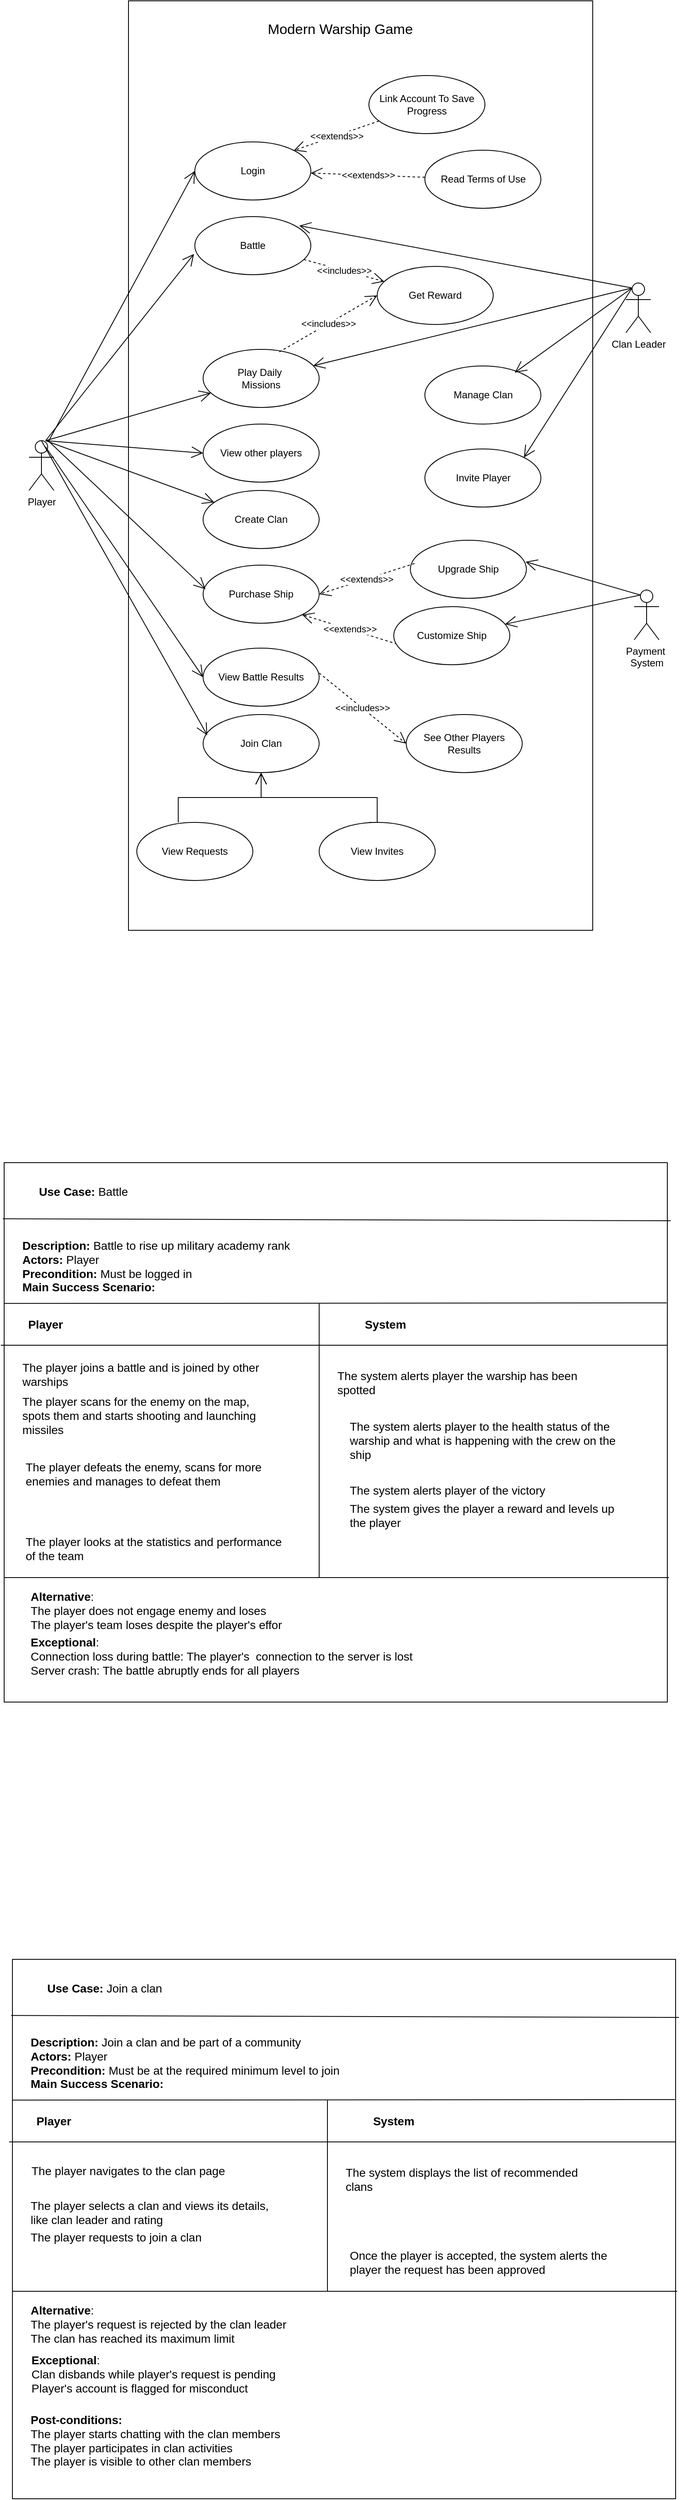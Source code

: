 <mxfile version="24.7.17">
  <diagram name="Page-1" id="KtvJx_yldb70QBuvJoq5">
    <mxGraphModel dx="1434" dy="688" grid="1" gridSize="10" guides="1" tooltips="1" connect="1" arrows="1" fold="1" page="1" pageScale="1" pageWidth="850" pageHeight="1100" math="0" shadow="0">
      <root>
        <mxCell id="0" />
        <mxCell id="1" parent="0" />
        <mxCell id="HAUtBb3B69CxN1LD46Y--90" value="" style="rounded=0;whiteSpace=wrap;html=1;" vertex="1" parent="1">
          <mxGeometry x="30" y="2480" width="800" height="650" as="geometry" />
        </mxCell>
        <mxCell id="HAUtBb3B69CxN1LD46Y--10" value="" style="rounded=0;whiteSpace=wrap;html=1;" vertex="1" parent="1">
          <mxGeometry x="170" y="120" width="560" height="1120" as="geometry" />
        </mxCell>
        <object label="Player" Player="" placeholders="1" id="HAUtBb3B69CxN1LD46Y--2">
          <mxCell style="shape=umlActor;verticalLabelPosition=bottom;verticalAlign=top;html=1;" vertex="1" parent="1">
            <mxGeometry x="50" y="650" width="30" height="60" as="geometry" />
          </mxCell>
        </object>
        <mxCell id="HAUtBb3B69CxN1LD46Y--3" value="Login" style="ellipse;whiteSpace=wrap;html=1;" vertex="1" parent="1">
          <mxGeometry x="250" y="290" width="140" height="70" as="geometry" />
        </mxCell>
        <mxCell id="HAUtBb3B69CxN1LD46Y--4" value="Get Reward" style="ellipse;whiteSpace=wrap;html=1;" vertex="1" parent="1">
          <mxGeometry x="470" y="440" width="140" height="70" as="geometry" />
        </mxCell>
        <mxCell id="HAUtBb3B69CxN1LD46Y--5" value="Battle" style="ellipse;whiteSpace=wrap;html=1;" vertex="1" parent="1">
          <mxGeometry x="250" y="380" width="140" height="70" as="geometry" />
        </mxCell>
        <mxCell id="HAUtBb3B69CxN1LD46Y--6" value="Upgrade Ship" style="ellipse;whiteSpace=wrap;html=1;" vertex="1" parent="1">
          <mxGeometry x="510" y="770" width="140" height="70" as="geometry" />
        </mxCell>
        <mxCell id="HAUtBb3B69CxN1LD46Y--7" value="Play Daily&amp;nbsp;&lt;div&gt;Missions&lt;/div&gt;" style="ellipse;whiteSpace=wrap;html=1;" vertex="1" parent="1">
          <mxGeometry x="260" y="540" width="140" height="70" as="geometry" />
        </mxCell>
        <mxCell id="HAUtBb3B69CxN1LD46Y--8" value="View other players" style="ellipse;whiteSpace=wrap;html=1;" vertex="1" parent="1">
          <mxGeometry x="260" y="630" width="140" height="70" as="geometry" />
        </mxCell>
        <mxCell id="HAUtBb3B69CxN1LD46Y--9" value="Purchase Ship" style="ellipse;whiteSpace=wrap;html=1;" vertex="1" parent="1">
          <mxGeometry x="260" y="800" width="140" height="70" as="geometry" />
        </mxCell>
        <mxCell id="HAUtBb3B69CxN1LD46Y--11" value="Join Clan" style="ellipse;whiteSpace=wrap;html=1;" vertex="1" parent="1">
          <mxGeometry x="260" y="980" width="140" height="70" as="geometry" />
        </mxCell>
        <mxCell id="HAUtBb3B69CxN1LD46Y--12" value="View Requests" style="ellipse;whiteSpace=wrap;html=1;" vertex="1" parent="1">
          <mxGeometry x="180" y="1110" width="140" height="70" as="geometry" />
        </mxCell>
        <mxCell id="HAUtBb3B69CxN1LD46Y--13" value="View Invites" style="ellipse;whiteSpace=wrap;html=1;" vertex="1" parent="1">
          <mxGeometry x="400" y="1110" width="140" height="70" as="geometry" />
        </mxCell>
        <mxCell id="HAUtBb3B69CxN1LD46Y--14" value="Create Clan" style="ellipse;whiteSpace=wrap;html=1;" vertex="1" parent="1">
          <mxGeometry x="260" y="710" width="140" height="70" as="geometry" />
        </mxCell>
        <mxCell id="HAUtBb3B69CxN1LD46Y--18" value="Modern Warship Game" style="text;html=1;align=center;verticalAlign=middle;whiteSpace=wrap;rounded=0;fontSize=17;" vertex="1" parent="1">
          <mxGeometry x="335" y="140" width="181" height="30" as="geometry" />
        </mxCell>
        <mxCell id="HAUtBb3B69CxN1LD46Y--19" value="View Battle Results" style="ellipse;whiteSpace=wrap;html=1;" vertex="1" parent="1">
          <mxGeometry x="260" y="900" width="140" height="70" as="geometry" />
        </mxCell>
        <mxCell id="HAUtBb3B69CxN1LD46Y--20" value="&lt;div&gt;&lt;br&gt;&lt;/div&gt;Link Account To&amp;nbsp;&lt;span style=&quot;background-color: initial;&quot;&gt;Save Progress&lt;/span&gt;&lt;div&gt;&lt;div&gt;&lt;br&gt;&lt;/div&gt;&lt;/div&gt;" style="ellipse;whiteSpace=wrap;html=1;" vertex="1" parent="1">
          <mxGeometry x="460" y="210" width="140" height="70" as="geometry" />
        </mxCell>
        <mxCell id="HAUtBb3B69CxN1LD46Y--21" value="Read Terms of Use" style="ellipse;whiteSpace=wrap;html=1;" vertex="1" parent="1">
          <mxGeometry x="527.5" y="300" width="140" height="70" as="geometry" />
        </mxCell>
        <mxCell id="HAUtBb3B69CxN1LD46Y--22" value="&amp;lt;&amp;lt;includes&amp;gt;&amp;gt;" style="endArrow=open;endSize=12;dashed=1;html=1;rounded=0;" edge="1" parent="1" source="HAUtBb3B69CxN1LD46Y--5" target="HAUtBb3B69CxN1LD46Y--4">
          <mxGeometry width="160" relative="1" as="geometry">
            <mxPoint x="400" y="490" as="sourcePoint" />
            <mxPoint x="560" y="490" as="targetPoint" />
          </mxGeometry>
        </mxCell>
        <mxCell id="HAUtBb3B69CxN1LD46Y--24" value="&amp;lt;&amp;lt;includes&amp;gt;&amp;gt;" style="endArrow=open;endSize=12;dashed=1;html=1;rounded=0;exitX=0.657;exitY=0.043;exitDx=0;exitDy=0;entryX=0;entryY=0.5;entryDx=0;entryDy=0;exitPerimeter=0;" edge="1" parent="1" source="HAUtBb3B69CxN1LD46Y--7" target="HAUtBb3B69CxN1LD46Y--4">
          <mxGeometry width="160" relative="1" as="geometry">
            <mxPoint x="383" y="618" as="sourcePoint" />
            <mxPoint x="470" y="550" as="targetPoint" />
            <Array as="points" />
          </mxGeometry>
        </mxCell>
        <mxCell id="HAUtBb3B69CxN1LD46Y--25" value="&amp;lt;&amp;lt;extends&amp;gt;&amp;gt;" style="endArrow=open;endSize=12;dashed=1;html=1;rounded=0;" edge="1" parent="1" source="HAUtBb3B69CxN1LD46Y--21" target="HAUtBb3B69CxN1LD46Y--3">
          <mxGeometry width="160" relative="1" as="geometry">
            <mxPoint x="470" y="370" as="sourcePoint" />
            <mxPoint x="630" y="370" as="targetPoint" />
            <Array as="points" />
          </mxGeometry>
        </mxCell>
        <mxCell id="HAUtBb3B69CxN1LD46Y--27" value="&amp;lt;&amp;lt;extends&amp;gt;&amp;gt;" style="endArrow=open;endSize=12;dashed=1;html=1;rounded=0;entryX=1;entryY=0;entryDx=0;entryDy=0;" edge="1" parent="1" source="HAUtBb3B69CxN1LD46Y--20" target="HAUtBb3B69CxN1LD46Y--3">
          <mxGeometry width="160" relative="1" as="geometry">
            <mxPoint x="480" y="380" as="sourcePoint" />
            <mxPoint x="403" y="399" as="targetPoint" />
            <Array as="points" />
          </mxGeometry>
        </mxCell>
        <mxCell id="HAUtBb3B69CxN1LD46Y--28" value="&amp;lt;&amp;lt;extends&amp;gt;&amp;gt;" style="endArrow=open;endSize=12;dashed=1;html=1;rounded=0;exitX=0.029;exitY=0.643;exitDx=0;exitDy=0;entryX=1;entryY=1;entryDx=0;entryDy=0;exitPerimeter=0;" edge="1" parent="1" source="HAUtBb3B69CxN1LD46Y--41" target="HAUtBb3B69CxN1LD46Y--9">
          <mxGeometry width="160" relative="1" as="geometry">
            <mxPoint x="501.06" y="775.01" as="sourcePoint" />
            <mxPoint x="399.02" y="754.99" as="targetPoint" />
            <Array as="points" />
          </mxGeometry>
        </mxCell>
        <mxCell id="HAUtBb3B69CxN1LD46Y--29" value="" style="endArrow=open;endFill=1;endSize=12;html=1;rounded=0;entryX=0.5;entryY=1;entryDx=0;entryDy=0;" edge="1" parent="1" target="HAUtBb3B69CxN1LD46Y--11">
          <mxGeometry width="160" relative="1" as="geometry">
            <mxPoint x="460" y="1110" as="sourcePoint" />
            <mxPoint x="540" y="890" as="targetPoint" />
            <Array as="points">
              <mxPoint x="470" y="1110" />
              <mxPoint x="470" y="1080" />
              <mxPoint x="350" y="1080" />
              <mxPoint x="330" y="1080" />
            </Array>
          </mxGeometry>
        </mxCell>
        <mxCell id="HAUtBb3B69CxN1LD46Y--31" value="" style="endArrow=open;endFill=1;endSize=12;html=1;rounded=0;entryX=0.5;entryY=1;entryDx=0;entryDy=0;" edge="1" parent="1" target="HAUtBb3B69CxN1LD46Y--11">
          <mxGeometry width="160" relative="1" as="geometry">
            <mxPoint x="230" y="1110" as="sourcePoint" />
            <mxPoint x="306" y="1050" as="targetPoint" />
            <Array as="points">
              <mxPoint x="230" y="1080" />
              <mxPoint x="330" y="1080" />
            </Array>
          </mxGeometry>
        </mxCell>
        <mxCell id="HAUtBb3B69CxN1LD46Y--32" value="" style="endArrow=open;endFill=1;endSize=12;html=1;rounded=0;entryX=0;entryY=0.5;entryDx=0;entryDy=0;exitX=0.8;exitY=0;exitDx=0;exitDy=0;exitPerimeter=0;" edge="1" parent="1" source="HAUtBb3B69CxN1LD46Y--2" target="HAUtBb3B69CxN1LD46Y--3">
          <mxGeometry width="160" relative="1" as="geometry">
            <mxPoint x="80" y="600" as="sourcePoint" />
            <mxPoint x="240" y="600" as="targetPoint" />
          </mxGeometry>
        </mxCell>
        <mxCell id="HAUtBb3B69CxN1LD46Y--33" value="" style="endArrow=open;endFill=1;endSize=12;html=1;rounded=0;entryX=-0.007;entryY=0.643;entryDx=0;entryDy=0;entryPerimeter=0;" edge="1" parent="1" target="HAUtBb3B69CxN1LD46Y--5">
          <mxGeometry width="160" relative="1" as="geometry">
            <mxPoint x="70" y="650" as="sourcePoint" />
            <mxPoint x="270" y="415" as="targetPoint" />
          </mxGeometry>
        </mxCell>
        <mxCell id="HAUtBb3B69CxN1LD46Y--34" value="" style="endArrow=open;endFill=1;endSize=12;html=1;rounded=0;" edge="1" parent="1" target="HAUtBb3B69CxN1LD46Y--7">
          <mxGeometry width="160" relative="1" as="geometry">
            <mxPoint x="70" y="650" as="sourcePoint" />
            <mxPoint x="269" y="515" as="targetPoint" />
          </mxGeometry>
        </mxCell>
        <mxCell id="HAUtBb3B69CxN1LD46Y--35" value="" style="endArrow=open;endFill=1;endSize=12;html=1;rounded=0;entryX=0.021;entryY=0.414;entryDx=0;entryDy=0;entryPerimeter=0;" edge="1" parent="1" target="HAUtBb3B69CxN1LD46Y--9">
          <mxGeometry width="160" relative="1" as="geometry">
            <mxPoint x="73" y="650" as="sourcePoint" />
            <mxPoint x="272" y="612" as="targetPoint" />
          </mxGeometry>
        </mxCell>
        <mxCell id="HAUtBb3B69CxN1LD46Y--36" value="" style="endArrow=open;endFill=1;endSize=12;html=1;rounded=0;entryX=0;entryY=0.5;entryDx=0;entryDy=0;" edge="1" parent="1" target="HAUtBb3B69CxN1LD46Y--8">
          <mxGeometry width="160" relative="1" as="geometry">
            <mxPoint x="70" y="650" as="sourcePoint" />
            <mxPoint x="273" y="679" as="targetPoint" />
          </mxGeometry>
        </mxCell>
        <mxCell id="HAUtBb3B69CxN1LD46Y--37" value="" style="endArrow=open;endFill=1;endSize=12;html=1;rounded=0;" edge="1" parent="1" target="HAUtBb3B69CxN1LD46Y--14">
          <mxGeometry width="160" relative="1" as="geometry">
            <mxPoint x="70" y="650" as="sourcePoint" />
            <mxPoint x="260" y="845" as="targetPoint" />
          </mxGeometry>
        </mxCell>
        <mxCell id="HAUtBb3B69CxN1LD46Y--39" value="" style="endArrow=open;endFill=1;endSize=12;html=1;rounded=0;entryX=0;entryY=0.5;entryDx=0;entryDy=0;" edge="1" parent="1" target="HAUtBb3B69CxN1LD46Y--19">
          <mxGeometry width="160" relative="1" as="geometry">
            <mxPoint x="70" y="657.5" as="sourcePoint" />
            <mxPoint x="260" y="852.5" as="targetPoint" />
          </mxGeometry>
        </mxCell>
        <mxCell id="HAUtBb3B69CxN1LD46Y--40" value="" style="endArrow=open;endFill=1;endSize=12;html=1;rounded=0;entryX=0.036;entryY=0.357;entryDx=0;entryDy=0;entryPerimeter=0;exitX=0.5;exitY=0;exitDx=0;exitDy=0;exitPerimeter=0;" edge="1" parent="1" source="HAUtBb3B69CxN1LD46Y--2" target="HAUtBb3B69CxN1LD46Y--11">
          <mxGeometry width="160" relative="1" as="geometry">
            <mxPoint x="80" y="667.5" as="sourcePoint" />
            <mxPoint x="270" y="945" as="targetPoint" />
          </mxGeometry>
        </mxCell>
        <mxCell id="HAUtBb3B69CxN1LD46Y--41" value="Customize Ship" style="ellipse;whiteSpace=wrap;html=1;" vertex="1" parent="1">
          <mxGeometry x="490" y="850" width="140" height="70" as="geometry" />
        </mxCell>
        <mxCell id="HAUtBb3B69CxN1LD46Y--42" value="&amp;lt;&amp;lt;extends&amp;gt;&amp;gt;" style="endArrow=open;endSize=12;dashed=1;html=1;rounded=0;exitX=0.036;exitY=0.4;exitDx=0;exitDy=0;exitPerimeter=0;entryX=1;entryY=0.5;entryDx=0;entryDy=0;" edge="1" parent="1" source="HAUtBb3B69CxN1LD46Y--6" target="HAUtBb3B69CxN1LD46Y--9">
          <mxGeometry width="160" relative="1" as="geometry">
            <mxPoint x="511" y="699" as="sourcePoint" />
            <mxPoint x="409" y="679" as="targetPoint" />
            <Array as="points" />
          </mxGeometry>
        </mxCell>
        <mxCell id="HAUtBb3B69CxN1LD46Y--43" value="Clan Leader" style="shape=umlActor;verticalLabelPosition=bottom;verticalAlign=top;html=1;" vertex="1" parent="1">
          <mxGeometry x="770" y="460" width="30" height="60" as="geometry" />
        </mxCell>
        <mxCell id="HAUtBb3B69CxN1LD46Y--44" value="" style="endArrow=open;endFill=1;endSize=12;html=1;rounded=0;exitX=0.25;exitY=0.1;exitDx=0;exitDy=0;exitPerimeter=0;entryX=0.9;entryY=0.157;entryDx=0;entryDy=0;entryPerimeter=0;" edge="1" parent="1" source="HAUtBb3B69CxN1LD46Y--43" target="HAUtBb3B69CxN1LD46Y--5">
          <mxGeometry width="160" relative="1" as="geometry">
            <mxPoint x="775.98" y="399.18" as="sourcePoint" />
            <mxPoint x="390" y="480" as="targetPoint" />
            <Array as="points" />
          </mxGeometry>
        </mxCell>
        <mxCell id="HAUtBb3B69CxN1LD46Y--45" value="" style="endArrow=open;endFill=1;endSize=12;html=1;rounded=0;exitX=0.25;exitY=0.1;exitDx=0;exitDy=0;exitPerimeter=0;" edge="1" parent="1" source="HAUtBb3B69CxN1LD46Y--43" target="HAUtBb3B69CxN1LD46Y--7">
          <mxGeometry width="160" relative="1" as="geometry">
            <mxPoint x="758.98" y="406" as="sourcePoint" />
            <mxPoint x="390" y="606.97" as="targetPoint" />
            <Array as="points" />
          </mxGeometry>
        </mxCell>
        <mxCell id="HAUtBb3B69CxN1LD46Y--46" value="Payment&amp;nbsp;&lt;div&gt;System&lt;/div&gt;" style="shape=umlActor;verticalLabelPosition=bottom;verticalAlign=top;html=1;" vertex="1" parent="1">
          <mxGeometry x="780" y="830" width="30" height="60" as="geometry" />
        </mxCell>
        <mxCell id="HAUtBb3B69CxN1LD46Y--47" value="" style="endArrow=open;endFill=1;endSize=12;html=1;rounded=0;exitX=0.25;exitY=0.1;exitDx=0;exitDy=0;exitPerimeter=0;entryX=0.993;entryY=0.371;entryDx=0;entryDy=0;entryPerimeter=0;" edge="1" parent="1" source="HAUtBb3B69CxN1LD46Y--46" target="HAUtBb3B69CxN1LD46Y--6">
          <mxGeometry width="160" relative="1" as="geometry">
            <mxPoint x="540" y="640" as="sourcePoint" />
            <mxPoint x="700" y="640" as="targetPoint" />
          </mxGeometry>
        </mxCell>
        <mxCell id="HAUtBb3B69CxN1LD46Y--48" value="" style="endArrow=open;endFill=1;endSize=12;html=1;rounded=0;exitX=0.25;exitY=0.1;exitDx=0;exitDy=0;exitPerimeter=0;" edge="1" parent="1" source="HAUtBb3B69CxN1LD46Y--46" target="HAUtBb3B69CxN1LD46Y--41">
          <mxGeometry width="160" relative="1" as="geometry">
            <mxPoint x="800" y="670" as="sourcePoint" />
            <mxPoint x="639" y="676" as="targetPoint" />
          </mxGeometry>
        </mxCell>
        <mxCell id="HAUtBb3B69CxN1LD46Y--49" value="&amp;lt;&amp;lt;includes&amp;gt;&amp;gt;" style="endArrow=open;endSize=12;dashed=1;html=1;rounded=0;exitX=1;exitY=0.5;exitDx=0;exitDy=0;entryX=0;entryY=0.5;entryDx=0;entryDy=0;" edge="1" parent="1" target="HAUtBb3B69CxN1LD46Y--50">
          <mxGeometry width="160" relative="1" as="geometry">
            <mxPoint x="400" y="930" as="sourcePoint" />
            <mxPoint x="550" y="870" as="targetPoint" />
            <Array as="points" />
          </mxGeometry>
        </mxCell>
        <mxCell id="HAUtBb3B69CxN1LD46Y--50" value="See Other Players Results" style="ellipse;whiteSpace=wrap;html=1;" vertex="1" parent="1">
          <mxGeometry x="505" y="980" width="140" height="70" as="geometry" />
        </mxCell>
        <mxCell id="HAUtBb3B69CxN1LD46Y--51" value="" style="rounded=0;whiteSpace=wrap;html=1;" vertex="1" parent="1">
          <mxGeometry x="20" y="1520" width="800" height="650" as="geometry" />
        </mxCell>
        <mxCell id="HAUtBb3B69CxN1LD46Y--52" value="" style="endArrow=none;html=1;rounded=0;exitX=-0.002;exitY=0.104;exitDx=0;exitDy=0;exitPerimeter=0;" edge="1" parent="1" source="HAUtBb3B69CxN1LD46Y--51">
          <mxGeometry width="50" height="50" relative="1" as="geometry">
            <mxPoint x="50" y="1596" as="sourcePoint" />
            <mxPoint x="824" y="1590" as="targetPoint" />
          </mxGeometry>
        </mxCell>
        <mxCell id="HAUtBb3B69CxN1LD46Y--53" value="&lt;font style=&quot;font-size: 14px;&quot;&gt;&lt;b&gt;Use Case: &lt;/b&gt;Battle&lt;/font&gt;" style="text;html=1;align=left;verticalAlign=middle;whiteSpace=wrap;rounded=0;" vertex="1" parent="1">
          <mxGeometry x="60" y="1540" width="580" height="30" as="geometry" />
        </mxCell>
        <mxCell id="HAUtBb3B69CxN1LD46Y--54" value="&lt;span style=&quot;font-size: 14px;&quot;&gt;&lt;font style=&quot;font-size: 14px;&quot;&gt;&lt;b&gt;Description: &lt;/b&gt;Battle to rise up military academy rank&lt;/font&gt;&lt;/span&gt;&lt;div style=&quot;font-size: 14px;&quot;&gt;&lt;font style=&quot;font-size: 14px;&quot;&gt;&lt;b&gt;Actors: &lt;/b&gt;Player&lt;/font&gt;&lt;/div&gt;&lt;div style=&quot;font-size: 14px;&quot;&gt;&lt;font style=&quot;font-size: 14px;&quot;&gt;&lt;b&gt;Precondition: &lt;/b&gt;Must be logged in&lt;/font&gt;&lt;/div&gt;&lt;div style=&quot;font-size: 14px;&quot;&gt;&lt;b style=&quot;&quot;&gt;&lt;font style=&quot;font-size: 14px;&quot;&gt;Main Success Scenario:&lt;/font&gt;&lt;/b&gt;&lt;/div&gt;" style="text;html=1;align=left;verticalAlign=middle;whiteSpace=wrap;rounded=0;" vertex="1" parent="1">
          <mxGeometry x="40" y="1600" width="710" height="90" as="geometry" />
        </mxCell>
        <mxCell id="HAUtBb3B69CxN1LD46Y--55" value="" style="endArrow=none;html=1;rounded=0;entryX=0.999;entryY=0.23;entryDx=0;entryDy=0;entryPerimeter=0;exitX=0;exitY=0.231;exitDx=0;exitDy=0;exitPerimeter=0;" edge="1" parent="1">
          <mxGeometry width="50" height="50" relative="1" as="geometry">
            <mxPoint x="20" y="1689.65" as="sourcePoint" />
            <mxPoint x="819.2" y="1689" as="targetPoint" />
          </mxGeometry>
        </mxCell>
        <mxCell id="HAUtBb3B69CxN1LD46Y--56" value="" style="endArrow=none;html=1;rounded=0;" edge="1" parent="1">
          <mxGeometry width="50" height="50" relative="1" as="geometry">
            <mxPoint x="16" y="1740" as="sourcePoint" />
            <mxPoint x="820" y="1740" as="targetPoint" />
          </mxGeometry>
        </mxCell>
        <mxCell id="HAUtBb3B69CxN1LD46Y--57" value="" style="endArrow=none;html=1;rounded=0;" edge="1" parent="1">
          <mxGeometry width="50" height="50" relative="1" as="geometry">
            <mxPoint x="400" y="1690" as="sourcePoint" />
            <mxPoint x="400" y="2020" as="targetPoint" />
          </mxGeometry>
        </mxCell>
        <mxCell id="HAUtBb3B69CxN1LD46Y--58" value="&lt;font style=&quot;font-size: 14px;&quot;&gt;&lt;b&gt;Player&lt;/b&gt;&lt;/font&gt;" style="text;html=1;align=center;verticalAlign=middle;whiteSpace=wrap;rounded=0;" vertex="1" parent="1">
          <mxGeometry x="40" y="1700" width="60" height="30" as="geometry" />
        </mxCell>
        <mxCell id="HAUtBb3B69CxN1LD46Y--59" value="System" style="text;html=1;align=center;verticalAlign=middle;whiteSpace=wrap;rounded=0;fontSize=14;fontStyle=1" vertex="1" parent="1">
          <mxGeometry x="450" y="1700" width="60" height="30" as="geometry" />
        </mxCell>
        <mxCell id="HAUtBb3B69CxN1LD46Y--60" value="The player joins a battle and is joined by other warships" style="text;html=1;align=left;verticalAlign=middle;whiteSpace=wrap;rounded=0;fontSize=14;" vertex="1" parent="1">
          <mxGeometry x="40" y="1760" width="310" height="30" as="geometry" />
        </mxCell>
        <mxCell id="HAUtBb3B69CxN1LD46Y--61" value="The system alerts player the warship has been spotted" style="text;html=1;align=left;verticalAlign=middle;whiteSpace=wrap;rounded=0;fontSize=14;" vertex="1" parent="1">
          <mxGeometry x="420" y="1770" width="310" height="30" as="geometry" />
        </mxCell>
        <mxCell id="HAUtBb3B69CxN1LD46Y--62" value="The player scans for the enemy on the map, spots them and starts shooting and launching missiles" style="text;html=1;align=left;verticalAlign=middle;whiteSpace=wrap;rounded=0;fontSize=14;" vertex="1" parent="1">
          <mxGeometry x="40" y="1810" width="310" height="30" as="geometry" />
        </mxCell>
        <mxCell id="HAUtBb3B69CxN1LD46Y--63" value="The system alerts player to the health status of the warship and what is happening with the crew on the ship" style="text;html=1;align=left;verticalAlign=middle;whiteSpace=wrap;rounded=0;fontSize=14;" vertex="1" parent="1">
          <mxGeometry x="435" y="1840" width="325" height="30" as="geometry" />
        </mxCell>
        <mxCell id="HAUtBb3B69CxN1LD46Y--64" value="The player defeats the enemy, scans for more enemies and manages to defeat them" style="text;html=1;align=left;verticalAlign=middle;whiteSpace=wrap;rounded=0;fontSize=14;" vertex="1" parent="1">
          <mxGeometry x="44" y="1880" width="310" height="30" as="geometry" />
        </mxCell>
        <mxCell id="HAUtBb3B69CxN1LD46Y--65" value="The system alerts player of the victory" style="text;html=1;align=left;verticalAlign=middle;whiteSpace=wrap;rounded=0;fontSize=14;" vertex="1" parent="1">
          <mxGeometry x="435" y="1900" width="325" height="30" as="geometry" />
        </mxCell>
        <mxCell id="HAUtBb3B69CxN1LD46Y--66" value="The system gives the player a reward and levels up the player" style="text;html=1;align=left;verticalAlign=middle;whiteSpace=wrap;rounded=0;fontSize=14;" vertex="1" parent="1">
          <mxGeometry x="435" y="1930" width="325" height="30" as="geometry" />
        </mxCell>
        <mxCell id="HAUtBb3B69CxN1LD46Y--67" value="The player looks at the statistics and performance of the team" style="text;html=1;align=left;verticalAlign=middle;whiteSpace=wrap;rounded=0;fontSize=14;" vertex="1" parent="1">
          <mxGeometry x="44" y="1970" width="325" height="30" as="geometry" />
        </mxCell>
        <mxCell id="HAUtBb3B69CxN1LD46Y--68" value="" style="endArrow=none;html=1;rounded=0;exitX=-0.002;exitY=0.297;exitDx=0;exitDy=0;exitPerimeter=0;" edge="1" parent="1">
          <mxGeometry width="50" height="50" relative="1" as="geometry">
            <mxPoint x="20" y="2020" as="sourcePoint" />
            <mxPoint x="822" y="2020" as="targetPoint" />
          </mxGeometry>
        </mxCell>
        <mxCell id="HAUtBb3B69CxN1LD46Y--69" value="&lt;font style=&quot;font-size: 14px;&quot;&gt;&lt;b&gt;Alternative&lt;/b&gt;:&lt;/font&gt;&lt;div style=&quot;font-size: 14px;&quot;&gt;&lt;font style=&quot;font-size: 14px;&quot;&gt;The player does not engage enemy and loses&lt;/font&gt;&lt;/div&gt;&lt;div style=&quot;font-size: 14px;&quot;&gt;&lt;font style=&quot;font-size: 14px;&quot;&gt;The player&#39;s team loses despite the player&#39;s effor&lt;/font&gt;&lt;/div&gt;" style="text;html=1;align=left;verticalAlign=middle;whiteSpace=wrap;rounded=0;" vertex="1" parent="1">
          <mxGeometry x="50" y="2040" width="710" height="40" as="geometry" />
        </mxCell>
        <mxCell id="HAUtBb3B69CxN1LD46Y--70" value="&lt;font style=&quot;font-size: 14px;&quot;&gt;&lt;b&gt;Exceptional&lt;/b&gt;:&lt;/font&gt;&lt;div style=&quot;font-size: 14px;&quot;&gt;&lt;font style=&quot;font-size: 14px;&quot;&gt;Connection loss during battle: The player&#39;s&amp;nbsp; connection to the server is lost&lt;/font&gt;&lt;/div&gt;&lt;div style=&quot;font-size: 14px;&quot;&gt;&lt;font style=&quot;font-size: 14px;&quot;&gt;Server crash: The battle abruptly ends for all players&lt;/font&gt;&lt;/div&gt;" style="text;html=1;align=left;verticalAlign=middle;whiteSpace=wrap;rounded=0;" vertex="1" parent="1">
          <mxGeometry x="50" y="2100" width="710" height="30" as="geometry" />
        </mxCell>
        <mxCell id="HAUtBb3B69CxN1LD46Y--72" value="&lt;font style=&quot;font-size: 14px;&quot;&gt;&lt;b&gt;Use Case: &lt;/b&gt;Join a clan&lt;/font&gt;" style="text;html=1;align=left;verticalAlign=middle;whiteSpace=wrap;rounded=0;" vertex="1" parent="1">
          <mxGeometry x="70" y="2500" width="580" height="30" as="geometry" />
        </mxCell>
        <mxCell id="HAUtBb3B69CxN1LD46Y--73" value="" style="endArrow=none;html=1;rounded=0;exitX=-0.002;exitY=0.104;exitDx=0;exitDy=0;exitPerimeter=0;" edge="1" source="HAUtBb3B69CxN1LD46Y--90" parent="1">
          <mxGeometry width="50" height="50" relative="1" as="geometry">
            <mxPoint x="60" y="2556" as="sourcePoint" />
            <mxPoint x="834" y="2550" as="targetPoint" />
          </mxGeometry>
        </mxCell>
        <mxCell id="HAUtBb3B69CxN1LD46Y--74" value="&lt;span style=&quot;font-size: 14px;&quot;&gt;&lt;font style=&quot;font-size: 14px;&quot;&gt;&lt;b&gt;Description: &lt;/b&gt;Join a clan and be part of a community&amp;nbsp;&lt;/font&gt;&lt;/span&gt;&lt;div style=&quot;font-size: 14px;&quot;&gt;&lt;font style=&quot;font-size: 14px;&quot;&gt;&lt;b&gt;Actors: &lt;/b&gt;Player&lt;/font&gt;&lt;/div&gt;&lt;div style=&quot;font-size: 14px;&quot;&gt;&lt;font style=&quot;font-size: 14px;&quot;&gt;&lt;b&gt;Precondition: &lt;/b&gt;Must be at the required minimum level to join&lt;/font&gt;&lt;/div&gt;&lt;div style=&quot;font-size: 14px;&quot;&gt;&lt;b style=&quot;&quot;&gt;&lt;font style=&quot;font-size: 14px;&quot;&gt;Main Success Scenario:&lt;/font&gt;&lt;/b&gt;&lt;/div&gt;" style="text;html=1;align=left;verticalAlign=middle;whiteSpace=wrap;rounded=0;" vertex="1" parent="1">
          <mxGeometry x="50" y="2560" width="710" height="90" as="geometry" />
        </mxCell>
        <mxCell id="HAUtBb3B69CxN1LD46Y--75" value="" style="endArrow=none;html=1;rounded=0;entryX=0.999;entryY=0.23;entryDx=0;entryDy=0;entryPerimeter=0;exitX=0;exitY=0.231;exitDx=0;exitDy=0;exitPerimeter=0;" edge="1" parent="1">
          <mxGeometry width="50" height="50" relative="1" as="geometry">
            <mxPoint x="30" y="2649.65" as="sourcePoint" />
            <mxPoint x="829.2" y="2649" as="targetPoint" />
          </mxGeometry>
        </mxCell>
        <mxCell id="HAUtBb3B69CxN1LD46Y--76" value="&lt;font style=&quot;font-size: 14px;&quot;&gt;&lt;b&gt;Player&lt;/b&gt;&lt;/font&gt;" style="text;html=1;align=center;verticalAlign=middle;whiteSpace=wrap;rounded=0;" vertex="1" parent="1">
          <mxGeometry x="50" y="2660" width="60" height="30" as="geometry" />
        </mxCell>
        <mxCell id="HAUtBb3B69CxN1LD46Y--77" value="System" style="text;html=1;align=center;verticalAlign=middle;whiteSpace=wrap;rounded=0;fontSize=14;fontStyle=1" vertex="1" parent="1">
          <mxGeometry x="460" y="2660" width="60" height="30" as="geometry" />
        </mxCell>
        <mxCell id="HAUtBb3B69CxN1LD46Y--78" value="The player navigates to the clan page" style="text;html=1;align=left;verticalAlign=middle;whiteSpace=wrap;rounded=0;fontSize=14;" vertex="1" parent="1">
          <mxGeometry x="51" y="2720" width="310" height="30" as="geometry" />
        </mxCell>
        <mxCell id="HAUtBb3B69CxN1LD46Y--79" value="The player selects a clan and views its details, like clan leader and rating" style="text;html=1;align=left;verticalAlign=middle;whiteSpace=wrap;rounded=0;fontSize=14;" vertex="1" parent="1">
          <mxGeometry x="50" y="2770" width="310" height="30" as="geometry" />
        </mxCell>
        <mxCell id="HAUtBb3B69CxN1LD46Y--80" value="The player requests to join a clan" style="text;html=1;align=left;verticalAlign=middle;whiteSpace=wrap;rounded=0;fontSize=14;" vertex="1" parent="1">
          <mxGeometry x="50" y="2800" width="310" height="30" as="geometry" />
        </mxCell>
        <mxCell id="HAUtBb3B69CxN1LD46Y--81" value="The system displays the list of recommended clans&amp;nbsp;" style="text;html=1;align=left;verticalAlign=middle;whiteSpace=wrap;rounded=0;fontSize=14;" vertex="1" parent="1">
          <mxGeometry x="430" y="2730" width="310" height="30" as="geometry" />
        </mxCell>
        <mxCell id="HAUtBb3B69CxN1LD46Y--82" value="Once the player is accepted, the system alerts the player the request has been approved" style="text;html=1;align=left;verticalAlign=middle;whiteSpace=wrap;rounded=0;fontSize=14;" vertex="1" parent="1">
          <mxGeometry x="435" y="2830" width="325" height="30" as="geometry" />
        </mxCell>
        <mxCell id="HAUtBb3B69CxN1LD46Y--84" value="" style="endArrow=none;html=1;rounded=0;" edge="1" parent="1">
          <mxGeometry width="50" height="50" relative="1" as="geometry">
            <mxPoint x="410" y="2650" as="sourcePoint" />
            <mxPoint x="410" y="2880" as="targetPoint" />
          </mxGeometry>
        </mxCell>
        <mxCell id="HAUtBb3B69CxN1LD46Y--85" value="" style="endArrow=none;html=1;rounded=0;" edge="1" parent="1">
          <mxGeometry width="50" height="50" relative="1" as="geometry">
            <mxPoint x="26" y="2700" as="sourcePoint" />
            <mxPoint x="830" y="2700" as="targetPoint" />
          </mxGeometry>
        </mxCell>
        <mxCell id="HAUtBb3B69CxN1LD46Y--86" value="&lt;div&gt;&lt;b&gt;Post-conditions:&lt;/b&gt;&lt;/div&gt;The player starts chatting with the clan members&lt;div&gt;The player participates in clan activities&lt;/div&gt;&lt;div&gt;The player is visible to other clan members&lt;/div&gt;" style="text;html=1;align=left;verticalAlign=middle;whiteSpace=wrap;rounded=0;fontSize=14;" vertex="1" parent="1">
          <mxGeometry x="50" y="3030" width="640" height="60" as="geometry" />
        </mxCell>
        <mxCell id="HAUtBb3B69CxN1LD46Y--87" value="" style="endArrow=none;html=1;rounded=0;exitX=-0.002;exitY=0.297;exitDx=0;exitDy=0;exitPerimeter=0;" edge="1" parent="1">
          <mxGeometry width="50" height="50" relative="1" as="geometry">
            <mxPoint x="30" y="2880" as="sourcePoint" />
            <mxPoint x="832" y="2880" as="targetPoint" />
          </mxGeometry>
        </mxCell>
        <mxCell id="HAUtBb3B69CxN1LD46Y--88" value="&lt;font style=&quot;font-size: 14px;&quot;&gt;&lt;b&gt;Alternative&lt;/b&gt;:&lt;/font&gt;&lt;div style=&quot;font-size: 14px;&quot;&gt;&lt;font style=&quot;font-size: 14px;&quot;&gt;The player&#39;s request is rejected by the clan leader&lt;/font&gt;&lt;/div&gt;&lt;div style=&quot;font-size: 14px;&quot;&gt;&lt;font style=&quot;font-size: 14px;&quot;&gt;The clan has reached its maximum limit&lt;/font&gt;&lt;/div&gt;" style="text;html=1;align=left;verticalAlign=middle;whiteSpace=wrap;rounded=0;" vertex="1" parent="1">
          <mxGeometry x="50" y="2900" width="710" height="40" as="geometry" />
        </mxCell>
        <mxCell id="HAUtBb3B69CxN1LD46Y--89" value="&lt;font style=&quot;font-size: 14px;&quot;&gt;&lt;b&gt;Exceptional&lt;/b&gt;:&lt;/font&gt;&lt;div style=&quot;font-size: 14px;&quot;&gt;&lt;font style=&quot;font-size: 14px;&quot;&gt;Clan disbands while player&#39;s request is pending&lt;/font&gt;&lt;/div&gt;&lt;div style=&quot;font-size: 14px;&quot;&gt;Player&#39;s account is flagged for misconduct&lt;/div&gt;" style="text;html=1;align=left;verticalAlign=middle;whiteSpace=wrap;rounded=0;" vertex="1" parent="1">
          <mxGeometry x="51" y="2950" width="710" height="60" as="geometry" />
        </mxCell>
        <mxCell id="HAUtBb3B69CxN1LD46Y--92" value="Manage Clan" style="ellipse;whiteSpace=wrap;html=1;" vertex="1" parent="1">
          <mxGeometry x="527.5" y="560" width="140" height="70" as="geometry" />
        </mxCell>
        <mxCell id="HAUtBb3B69CxN1LD46Y--93" value="Invite Player" style="ellipse;whiteSpace=wrap;html=1;" vertex="1" parent="1">
          <mxGeometry x="527.5" y="660" width="140" height="70" as="geometry" />
        </mxCell>
        <mxCell id="HAUtBb3B69CxN1LD46Y--94" value="" style="endArrow=open;endFill=1;endSize=12;html=1;rounded=0;entryX=0.775;entryY=0.114;entryDx=0;entryDy=0;entryPerimeter=0;exitX=0.25;exitY=0.1;exitDx=0;exitDy=0;exitPerimeter=0;" edge="1" parent="1" source="HAUtBb3B69CxN1LD46Y--43" target="HAUtBb3B69CxN1LD46Y--92">
          <mxGeometry width="160" relative="1" as="geometry">
            <mxPoint x="770" y="470" as="sourcePoint" />
            <mxPoint x="400" y="616.97" as="targetPoint" />
            <Array as="points" />
          </mxGeometry>
        </mxCell>
        <mxCell id="HAUtBb3B69CxN1LD46Y--95" value="" style="endArrow=open;endFill=1;endSize=12;html=1;rounded=0;entryX=1;entryY=0;entryDx=0;entryDy=0;exitX=0.25;exitY=0.1;exitDx=0;exitDy=0;exitPerimeter=0;" edge="1" parent="1" source="HAUtBb3B69CxN1LD46Y--43" target="HAUtBb3B69CxN1LD46Y--93">
          <mxGeometry width="160" relative="1" as="geometry">
            <mxPoint x="788" y="476" as="sourcePoint" />
            <mxPoint x="646" y="578" as="targetPoint" />
            <Array as="points" />
          </mxGeometry>
        </mxCell>
      </root>
    </mxGraphModel>
  </diagram>
</mxfile>
